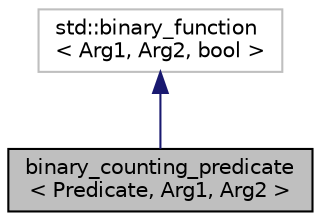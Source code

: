digraph "binary_counting_predicate&lt; Predicate, Arg1, Arg2 &gt;"
{
  edge [fontname="Helvetica",fontsize="10",labelfontname="Helvetica",labelfontsize="10"];
  node [fontname="Helvetica",fontsize="10",shape=record];
  Node2 [label="binary_counting_predicate\l\< Predicate, Arg1, Arg2 \>",height=0.2,width=0.4,color="black", fillcolor="grey75", style="filled", fontcolor="black"];
  Node3 -> Node2 [dir="back",color="midnightblue",fontsize="10",style="solid",fontname="Helvetica"];
  Node3 [label="std::binary_function\l\< Arg1, Arg2, bool \>",height=0.2,width=0.4,color="grey75", fillcolor="white", style="filled"];
}
